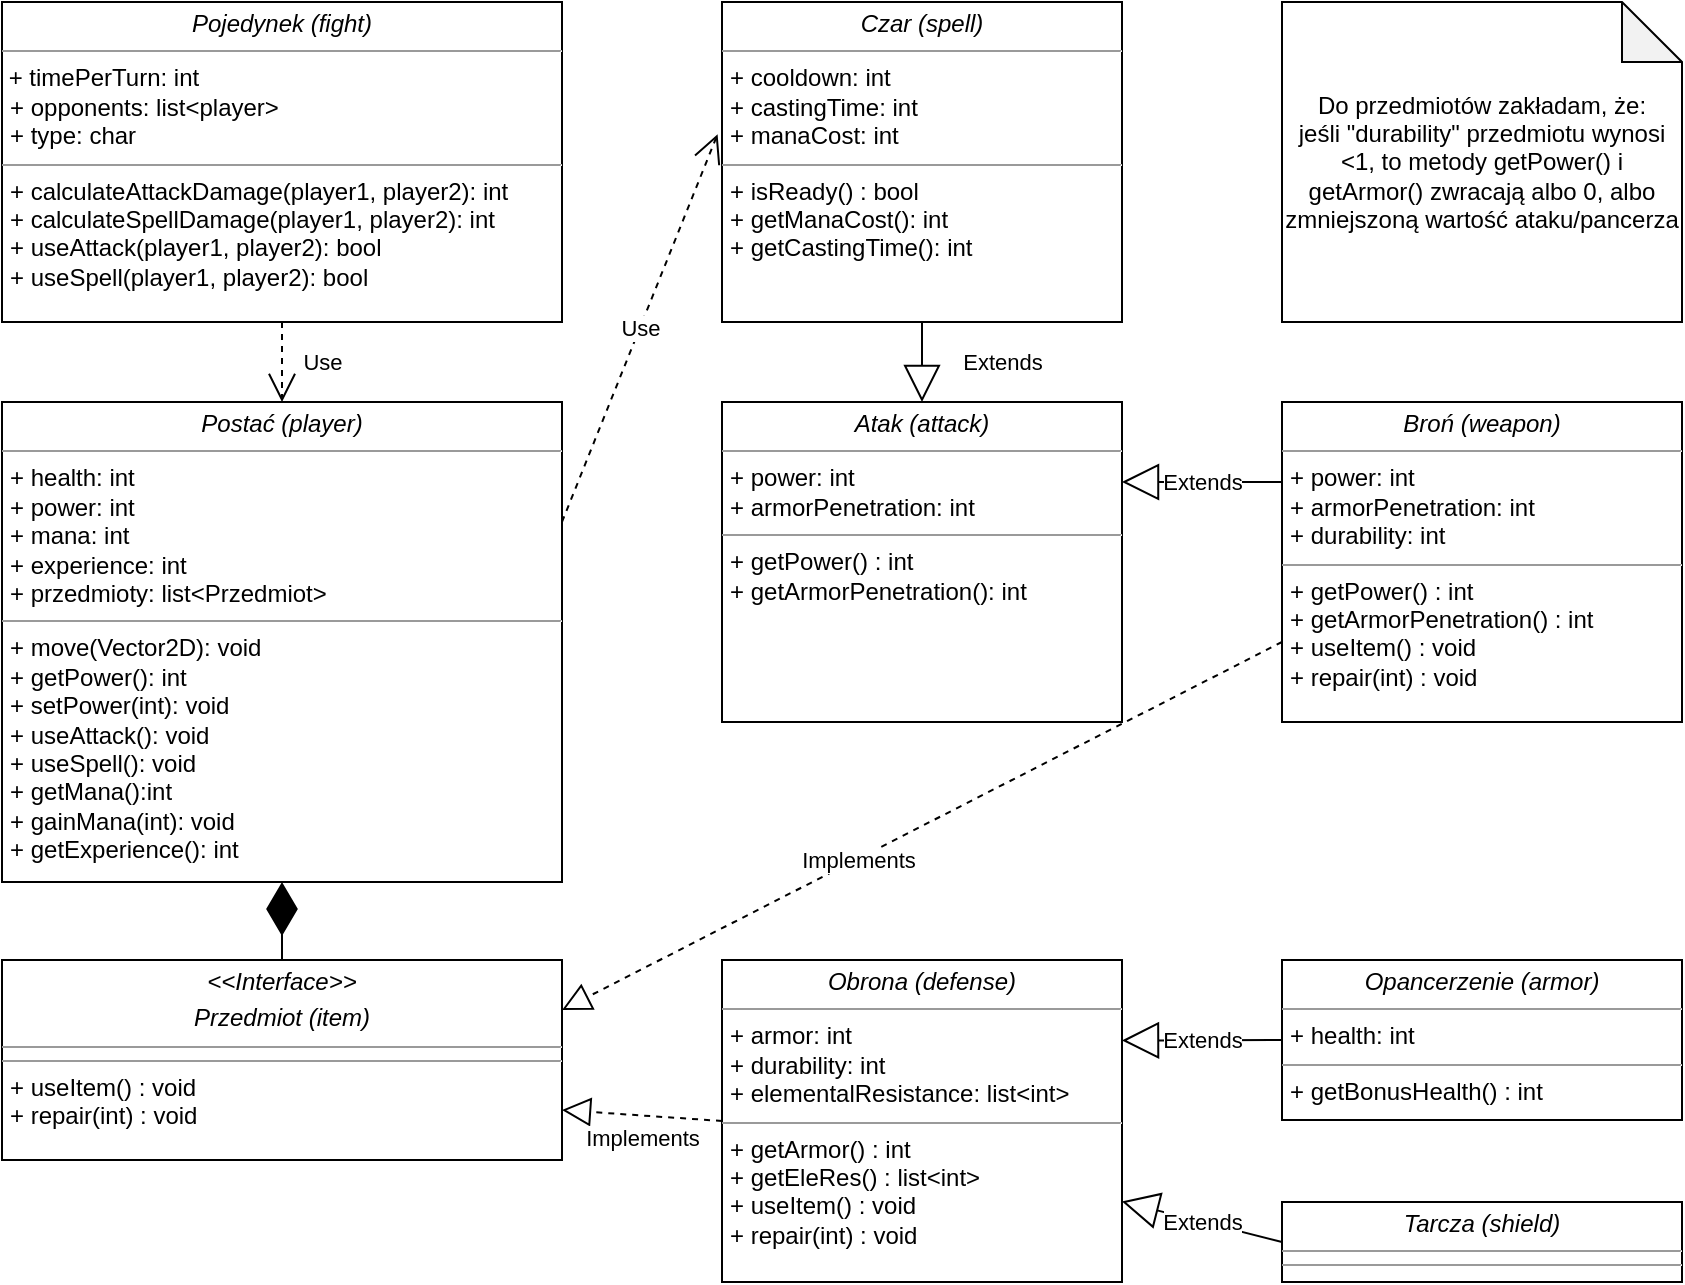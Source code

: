 <mxfile version="13.0.1" type="device"><diagram name="Page-1" id="c4acf3e9-155e-7222-9cf6-157b1a14988f"><mxGraphModel dx="1422" dy="769" grid="1" gridSize="10" guides="1" tooltips="1" connect="1" arrows="1" fold="1" page="1" pageScale="1" pageWidth="850" pageHeight="1100" background="#ffffff" math="0" shadow="0"><root><mxCell id="0"/><mxCell id="1" parent="0"/><mxCell id="5d2195bd80daf111-9" value="&lt;p style=&quot;margin: 0px ; margin-top: 4px ; text-align: center&quot;&gt;&lt;i&gt;Broń (weapon)&lt;/i&gt;&lt;br&gt;&lt;/p&gt;&lt;hr size=&quot;1&quot;&gt;&lt;p style=&quot;margin: 0px ; margin-left: 4px&quot;&gt;+ power: int&lt;/p&gt;&lt;p style=&quot;margin: 0px ; margin-left: 4px&quot;&gt;+ armorPenetration: int&lt;br&gt;&lt;/p&gt;&lt;p style=&quot;margin: 0px ; margin-left: 4px&quot;&gt;+ durability: int&lt;br&gt;&lt;/p&gt;&lt;hr size=&quot;1&quot;&gt;&lt;p style=&quot;margin: 0px ; margin-left: 4px&quot;&gt;+ getPower() : int&lt;/p&gt;&lt;p style=&quot;margin: 0px ; margin-left: 4px&quot;&gt;+ getArmorPenetration() : int&lt;br&gt;&lt;/p&gt;&lt;p style=&quot;margin: 0px ; margin-left: 4px&quot;&gt;+ useItem() : void&lt;br&gt;&lt;/p&gt;&lt;p style=&quot;margin: 0px ; margin-left: 4px&quot;&gt;+ repair(int) : void&lt;br&gt;&lt;/p&gt;" style="verticalAlign=top;align=left;overflow=fill;fontSize=12;fontFamily=Helvetica;html=1;rounded=0;shadow=0;comic=0;labelBackgroundColor=none;strokeWidth=1" parent="1" vertex="1"><mxGeometry x="640" y="200" width="200" height="160" as="geometry"/></mxCell><mxCell id="5d2195bd80daf111-10" value="&lt;p style=&quot;margin: 0px ; margin-top: 4px ; text-align: center&quot;&gt;&lt;i&gt;Czar (spell)&lt;/i&gt;&lt;br&gt;&lt;/p&gt;&lt;hr size=&quot;1&quot;&gt;&lt;p style=&quot;margin: 0px ; margin-left: 4px&quot;&gt;+ cooldown: int&lt;/p&gt;&lt;p style=&quot;margin: 0px ; margin-left: 4px&quot;&gt;+ castingTime: int&lt;br&gt;&lt;/p&gt;&lt;p style=&quot;margin: 0px ; margin-left: 4px&quot;&gt;+ manaCost: int&lt;br&gt;&lt;/p&gt;&lt;hr size=&quot;1&quot;&gt;&lt;p style=&quot;margin: 0px ; margin-left: 4px&quot;&gt;+ isReady() : bool&lt;/p&gt;&lt;p style=&quot;margin: 0px ; margin-left: 4px&quot;&gt;+ getManaCost(): int&lt;/p&gt;&lt;p style=&quot;margin: 0px ; margin-left: 4px&quot;&gt;+ getCastingTime(): int&lt;br&gt;&lt;/p&gt;" style="verticalAlign=top;align=left;overflow=fill;fontSize=12;fontFamily=Helvetica;html=1;rounded=0;shadow=0;comic=0;labelBackgroundColor=none;strokeWidth=1" parent="1" vertex="1"><mxGeometry x="360" width="200" height="160" as="geometry"/></mxCell><mxCell id="5d2195bd80daf111-12" value="&lt;p style=&quot;margin: 0px ; margin-top: 4px ; text-align: center&quot;&gt;&lt;i&gt;&amp;lt;&amp;lt;Interface&amp;gt;&amp;gt;&lt;br&gt;&lt;/i&gt;&lt;/p&gt;&lt;p style=&quot;margin: 0px ; margin-top: 4px ; text-align: center&quot;&gt;&lt;i&gt;Przedmiot (item)&lt;/i&gt;&lt;br&gt;&lt;/p&gt;&lt;hr size=&quot;1&quot;&gt;&lt;hr size=&quot;1&quot;&gt;&lt;p style=&quot;margin: 0px ; margin-left: 4px&quot;&gt;+ useItem() : void&lt;br&gt;&lt;/p&gt;&lt;p style=&quot;margin: 0px ; margin-left: 4px&quot;&gt;+ repair(int) : void&lt;br&gt;&lt;/p&gt;" style="verticalAlign=top;align=left;overflow=fill;fontSize=12;fontFamily=Helvetica;html=1;rounded=0;shadow=0;comic=0;labelBackgroundColor=none;strokeWidth=1" parent="1" vertex="1"><mxGeometry y="479" width="280" height="100" as="geometry"/></mxCell><mxCell id="5d2195bd80daf111-15" value="&lt;p style=&quot;margin: 0px ; margin-top: 4px ; text-align: center&quot;&gt;&lt;i&gt;Postać (player)&lt;br&gt;&lt;/i&gt;&lt;/p&gt;&lt;hr size=&quot;1&quot;&gt;&lt;p style=&quot;margin: 0px ; margin-left: 4px&quot;&gt;+ health: int&lt;br&gt;+ power: int&lt;/p&gt;&lt;p style=&quot;margin: 0px ; margin-left: 4px&quot;&gt;+ mana: int&lt;/p&gt;&lt;p style=&quot;margin: 0px ; margin-left: 4px&quot;&gt;+ experience: int&lt;/p&gt;&lt;p style=&quot;margin: 0px ; margin-left: 4px&quot;&gt;+ przedmioty: list&amp;lt;Przedmiot&amp;gt;&lt;br&gt;&lt;/p&gt;&lt;hr size=&quot;1&quot;&gt;&lt;p style=&quot;margin: 0px ; margin-left: 4px&quot;&gt;+ move(Vector2D): void&lt;/p&gt;&lt;p style=&quot;margin: 0px ; margin-left: 4px&quot;&gt;+ getPower(): int&lt;/p&gt;&lt;p style=&quot;margin: 0px ; margin-left: 4px&quot;&gt;+ setPower(int): void&lt;br&gt;&lt;/p&gt;&lt;p style=&quot;margin: 0px ; margin-left: 4px&quot;&gt;+ useAttack(): void&lt;/p&gt;&lt;p style=&quot;margin: 0px ; margin-left: 4px&quot;&gt;+ useSpell(): void&lt;/p&gt;&lt;p style=&quot;margin: 0px ; margin-left: 4px&quot;&gt;+ getMana():int&lt;/p&gt;&lt;p style=&quot;margin: 0px ; margin-left: 4px&quot;&gt;+ gainMana(int): void&lt;br&gt;&lt;/p&gt;&lt;p style=&quot;margin: 0px ; margin-left: 4px&quot;&gt;+ getExperience(): int&lt;/p&gt;" style="verticalAlign=top;align=left;overflow=fill;fontSize=12;fontFamily=Helvetica;html=1;rounded=0;shadow=0;comic=0;labelBackgroundColor=none;strokeWidth=1" parent="1" vertex="1"><mxGeometry y="200" width="280" height="240" as="geometry"/></mxCell><mxCell id="5d2195bd80daf111-19" value="&lt;p style=&quot;margin: 0px ; margin-top: 4px ; text-align: center&quot;&gt;&lt;i&gt;Pojedynek (fight)&lt;/i&gt;&lt;br&gt;&lt;/p&gt;&lt;hr size=&quot;1&quot;&gt;&lt;div&gt;&amp;nbsp;+ timePerTurn: int&lt;/div&gt;&lt;p style=&quot;margin: 0px ; margin-left: 4px&quot;&gt;+ opponents: list&amp;lt;player&amp;gt;&lt;br&gt;&lt;/p&gt;&lt;p style=&quot;margin: 0px ; margin-left: 4px&quot;&gt;+ type: char&lt;br&gt;&lt;/p&gt;&lt;hr size=&quot;1&quot;&gt;&lt;p style=&quot;margin: 0px ; margin-left: 4px&quot;&gt;+ calculateAttackDamage(player1, player2): int&lt;br&gt;+ calculateSpellDamage(player1, player2): int&lt;/p&gt;&lt;p style=&quot;margin: 0px ; margin-left: 4px&quot;&gt;+ useAttack(player1, player2): bool&lt;/p&gt;&lt;p style=&quot;margin: 0px ; margin-left: 4px&quot;&gt;+ useSpell(player1, player2): bool&lt;br&gt;&lt;/p&gt;" style="verticalAlign=top;align=left;overflow=fill;fontSize=12;fontFamily=Helvetica;html=1;rounded=0;shadow=0;comic=0;labelBackgroundColor=none;strokeWidth=1" parent="1" vertex="1"><mxGeometry width="280" height="160" as="geometry"/></mxCell><mxCell id="a84MAE9aqwHJIuDJhkTo-5" value="Use" style="endArrow=open;endSize=12;dashed=1;html=1;exitX=0.5;exitY=1;exitDx=0;exitDy=0;entryX=0.5;entryY=0;entryDx=0;entryDy=0;" parent="1" source="5d2195bd80daf111-19" target="5d2195bd80daf111-15" edge="1"><mxGeometry y="20" width="160" relative="1" as="geometry"><mxPoint x="340" y="360" as="sourcePoint"/><mxPoint x="500" y="360" as="targetPoint"/><mxPoint as="offset"/></mxGeometry></mxCell><mxCell id="a84MAE9aqwHJIuDJhkTo-6" value="Use" style="endArrow=open;endSize=12;dashed=1;html=1;entryX=-0.011;entryY=0.413;entryDx=0;entryDy=0;entryPerimeter=0;exitX=1;exitY=0.25;exitDx=0;exitDy=0;" parent="1" target="5d2195bd80daf111-10" edge="1" source="5d2195bd80daf111-15"><mxGeometry width="160" relative="1" as="geometry"><mxPoint x="230" y="73" as="sourcePoint"/><mxPoint x="145" y="290" as="targetPoint"/></mxGeometry></mxCell><mxCell id="a84MAE9aqwHJIuDJhkTo-10" value="&lt;p style=&quot;margin: 0px ; margin-top: 4px ; text-align: center&quot;&gt;&lt;i&gt;Opancerzenie (armor)&lt;/i&gt;&lt;br&gt;&lt;/p&gt;&lt;hr size=&quot;1&quot;&gt;&lt;p style=&quot;margin: 0px ; margin-left: 4px&quot;&gt;+ health: int&lt;/p&gt;&lt;hr size=&quot;1&quot;&gt;&lt;p style=&quot;margin: 0px ; margin-left: 4px&quot;&gt;+ getBonusHealth() : int&lt;br&gt;&lt;/p&gt;" style="verticalAlign=top;align=left;overflow=fill;fontSize=12;fontFamily=Helvetica;html=1;rounded=0;shadow=0;comic=0;labelBackgroundColor=none;strokeWidth=1" parent="1" vertex="1"><mxGeometry x="640" y="479" width="200" height="80" as="geometry"/></mxCell><mxCell id="a84MAE9aqwHJIuDJhkTo-11" value="&lt;p style=&quot;margin: 0px ; margin-top: 4px ; text-align: center&quot;&gt;&lt;i&gt;Tarcza (shield)&lt;/i&gt;&lt;br&gt;&lt;/p&gt;&lt;hr size=&quot;1&quot;&gt;&lt;hr size=&quot;1&quot;&gt;" style="verticalAlign=top;align=left;overflow=fill;fontSize=12;fontFamily=Helvetica;html=1;rounded=0;shadow=0;comic=0;labelBackgroundColor=none;strokeWidth=1" parent="1" vertex="1"><mxGeometry x="640" y="600" width="200" height="40" as="geometry"/></mxCell><mxCell id="1GkZc8ng3PRKrK3hG0YV-1" value="&lt;div&gt;Do przedmiotów zakładam, że:&lt;/div&gt;&lt;div&gt;jeśli &quot;durability&quot; przedmiotu wynosi &amp;lt;1, to metody getPower() i getArmor() zwracają albo 0, albo zmniejszoną wartość ataku/pancerza&lt;br&gt;&lt;/div&gt;" style="shape=note;whiteSpace=wrap;html=1;backgroundOutline=1;darkOpacity=0.05;" vertex="1" parent="1"><mxGeometry x="640" width="200" height="160" as="geometry"/></mxCell><mxCell id="1GkZc8ng3PRKrK3hG0YV-3" value="&lt;p style=&quot;margin: 0px ; margin-top: 4px ; text-align: center&quot;&gt;&lt;i&gt;Obrona (defense)&lt;/i&gt;&lt;br&gt;&lt;/p&gt;&lt;hr size=&quot;1&quot;&gt;&lt;p style=&quot;margin: 0px ; margin-left: 4px&quot;&gt;+ armor: int&lt;/p&gt;&lt;p style=&quot;margin: 0px ; margin-left: 4px&quot;&gt;+ durability: int&lt;br&gt;&lt;/p&gt;&lt;p style=&quot;margin: 0px ; margin-left: 4px&quot;&gt;+ elementalResistance: list&amp;lt;int&amp;gt;&lt;br&gt;&lt;/p&gt;&lt;hr size=&quot;1&quot;&gt;&lt;p style=&quot;margin: 0px ; margin-left: 4px&quot;&gt;+ getArmor() : int&lt;br&gt;&lt;/p&gt;&lt;p style=&quot;margin: 0px ; margin-left: 4px&quot;&gt;+ getEleRes() : list&amp;lt;int&amp;gt;&lt;br&gt;&lt;/p&gt;&lt;p style=&quot;margin: 0px ; margin-left: 4px&quot;&gt;+ useItem() : void&lt;br&gt;&lt;/p&gt;&lt;p style=&quot;margin: 0px ; margin-left: 4px&quot;&gt;+ repair(int) : void&lt;br&gt;&lt;/p&gt;" style="verticalAlign=top;align=left;overflow=fill;fontSize=12;fontFamily=Helvetica;html=1;rounded=0;shadow=0;comic=0;labelBackgroundColor=none;strokeWidth=1" vertex="1" parent="1"><mxGeometry x="360" y="479" width="200" height="161" as="geometry"/></mxCell><mxCell id="1GkZc8ng3PRKrK3hG0YV-5" value="" style="endArrow=block;dashed=1;endFill=0;endSize=12;html=1;exitX=0;exitY=0.5;exitDx=0;exitDy=0;entryX=1;entryY=0.75;entryDx=0;entryDy=0;" edge="1" parent="1" source="1GkZc8ng3PRKrK3hG0YV-3" target="5d2195bd80daf111-12"><mxGeometry width="160" relative="1" as="geometry"><mxPoint x="270" y="270" as="sourcePoint"/><mxPoint x="430" y="270" as="targetPoint"/></mxGeometry></mxCell><mxCell id="1GkZc8ng3PRKrK3hG0YV-6" value="Implements" style="edgeLabel;html=1;align=center;verticalAlign=middle;resizable=0;points=[];" vertex="1" connectable="0" parent="1GkZc8ng3PRKrK3hG0YV-5"><mxGeometry x="-0.225" relative="1" as="geometry"><mxPoint x="-9" y="10" as="offset"/></mxGeometry></mxCell><mxCell id="1GkZc8ng3PRKrK3hG0YV-9" value="" style="endArrow=block;dashed=1;endFill=0;endSize=12;html=1;exitX=0;exitY=0.75;exitDx=0;exitDy=0;entryX=1;entryY=0.25;entryDx=0;entryDy=0;" edge="1" parent="1" source="5d2195bd80daf111-9" target="5d2195bd80daf111-12"><mxGeometry width="160" relative="1" as="geometry"><mxPoint x="270" y="270" as="sourcePoint"/><mxPoint x="430" y="270" as="targetPoint"/></mxGeometry></mxCell><mxCell id="1GkZc8ng3PRKrK3hG0YV-10" value="Implements" style="edgeLabel;html=1;align=center;verticalAlign=middle;resizable=0;points=[];" vertex="1" connectable="0" parent="1GkZc8ng3PRKrK3hG0YV-9"><mxGeometry x="0.178" relative="1" as="geometry"><mxPoint as="offset"/></mxGeometry></mxCell><mxCell id="1GkZc8ng3PRKrK3hG0YV-11" value="Extends" style="endArrow=block;endSize=16;endFill=0;html=1;exitX=0;exitY=0.5;exitDx=0;exitDy=0;entryX=1;entryY=0.75;entryDx=0;entryDy=0;" edge="1" parent="1" source="a84MAE9aqwHJIuDJhkTo-11" target="1GkZc8ng3PRKrK3hG0YV-3"><mxGeometry width="160" relative="1" as="geometry"><mxPoint x="270" y="270" as="sourcePoint"/><mxPoint x="430" y="270" as="targetPoint"/></mxGeometry></mxCell><mxCell id="1GkZc8ng3PRKrK3hG0YV-12" value="Extends" style="endArrow=block;endSize=16;endFill=0;html=1;exitX=0;exitY=0.5;exitDx=0;exitDy=0;entryX=1;entryY=0.25;entryDx=0;entryDy=0;" edge="1" parent="1" source="a84MAE9aqwHJIuDJhkTo-10" target="1GkZc8ng3PRKrK3hG0YV-3"><mxGeometry width="160" relative="1" as="geometry"><mxPoint x="830" y="429" as="sourcePoint"/><mxPoint x="810" y="387.5" as="targetPoint"/></mxGeometry></mxCell><mxCell id="1GkZc8ng3PRKrK3hG0YV-19" value="&lt;p style=&quot;margin: 0px ; margin-top: 4px ; text-align: center&quot;&gt;&lt;i&gt;Atak (attack)&lt;/i&gt;&lt;br&gt;&lt;/p&gt;&lt;hr size=&quot;1&quot;&gt;&lt;p style=&quot;margin: 0px ; margin-left: 4px&quot;&gt;+ power: int&lt;/p&gt;&lt;p style=&quot;margin: 0px ; margin-left: 4px&quot;&gt;+ armorPenetration: int&lt;br&gt;&lt;/p&gt;&lt;hr size=&quot;1&quot;&gt;&lt;p style=&quot;margin: 0px ; margin-left: 4px&quot;&gt;+ getPower() : int&lt;/p&gt;&lt;p style=&quot;margin: 0px ; margin-left: 4px&quot;&gt;+ getArmorPenetration(): int&lt;br&gt;&lt;/p&gt;" style="verticalAlign=top;align=left;overflow=fill;fontSize=12;fontFamily=Helvetica;html=1;rounded=0;shadow=0;comic=0;labelBackgroundColor=none;strokeWidth=1" vertex="1" parent="1"><mxGeometry x="360" y="200" width="200" height="160" as="geometry"/></mxCell><mxCell id="1GkZc8ng3PRKrK3hG0YV-22" value="Extends" style="endArrow=block;endSize=16;endFill=0;html=1;exitX=0;exitY=0.25;exitDx=0;exitDy=0;entryX=1;entryY=0.25;entryDx=0;entryDy=0;" edge="1" parent="1" source="5d2195bd80daf111-9" target="1GkZc8ng3PRKrK3hG0YV-19"><mxGeometry width="160" relative="1" as="geometry"><mxPoint x="790" y="425" as="sourcePoint"/><mxPoint x="750" y="290" as="targetPoint"/></mxGeometry></mxCell><mxCell id="1GkZc8ng3PRKrK3hG0YV-23" value="Extends" style="endArrow=block;endSize=16;endFill=0;html=1;exitX=0.5;exitY=1;exitDx=0;exitDy=0;entryX=0.5;entryY=0;entryDx=0;entryDy=0;" edge="1" parent="1" source="5d2195bd80daf111-10" target="1GkZc8ng3PRKrK3hG0YV-19"><mxGeometry y="40" width="160" relative="1" as="geometry"><mxPoint x="770" y="240" as="sourcePoint"/><mxPoint x="660" y="112.5" as="targetPoint"/><mxPoint as="offset"/></mxGeometry></mxCell><mxCell id="1GkZc8ng3PRKrK3hG0YV-24" value="" style="endArrow=diamondThin;endFill=1;endSize=24;html=1;entryX=0.5;entryY=1;entryDx=0;entryDy=0;exitX=0.5;exitY=0;exitDx=0;exitDy=0;" edge="1" parent="1" source="5d2195bd80daf111-12" target="5d2195bd80daf111-15"><mxGeometry width="160" relative="1" as="geometry"><mxPoint x="270" y="360" as="sourcePoint"/><mxPoint x="430" y="360" as="targetPoint"/></mxGeometry></mxCell></root></mxGraphModel></diagram></mxfile>